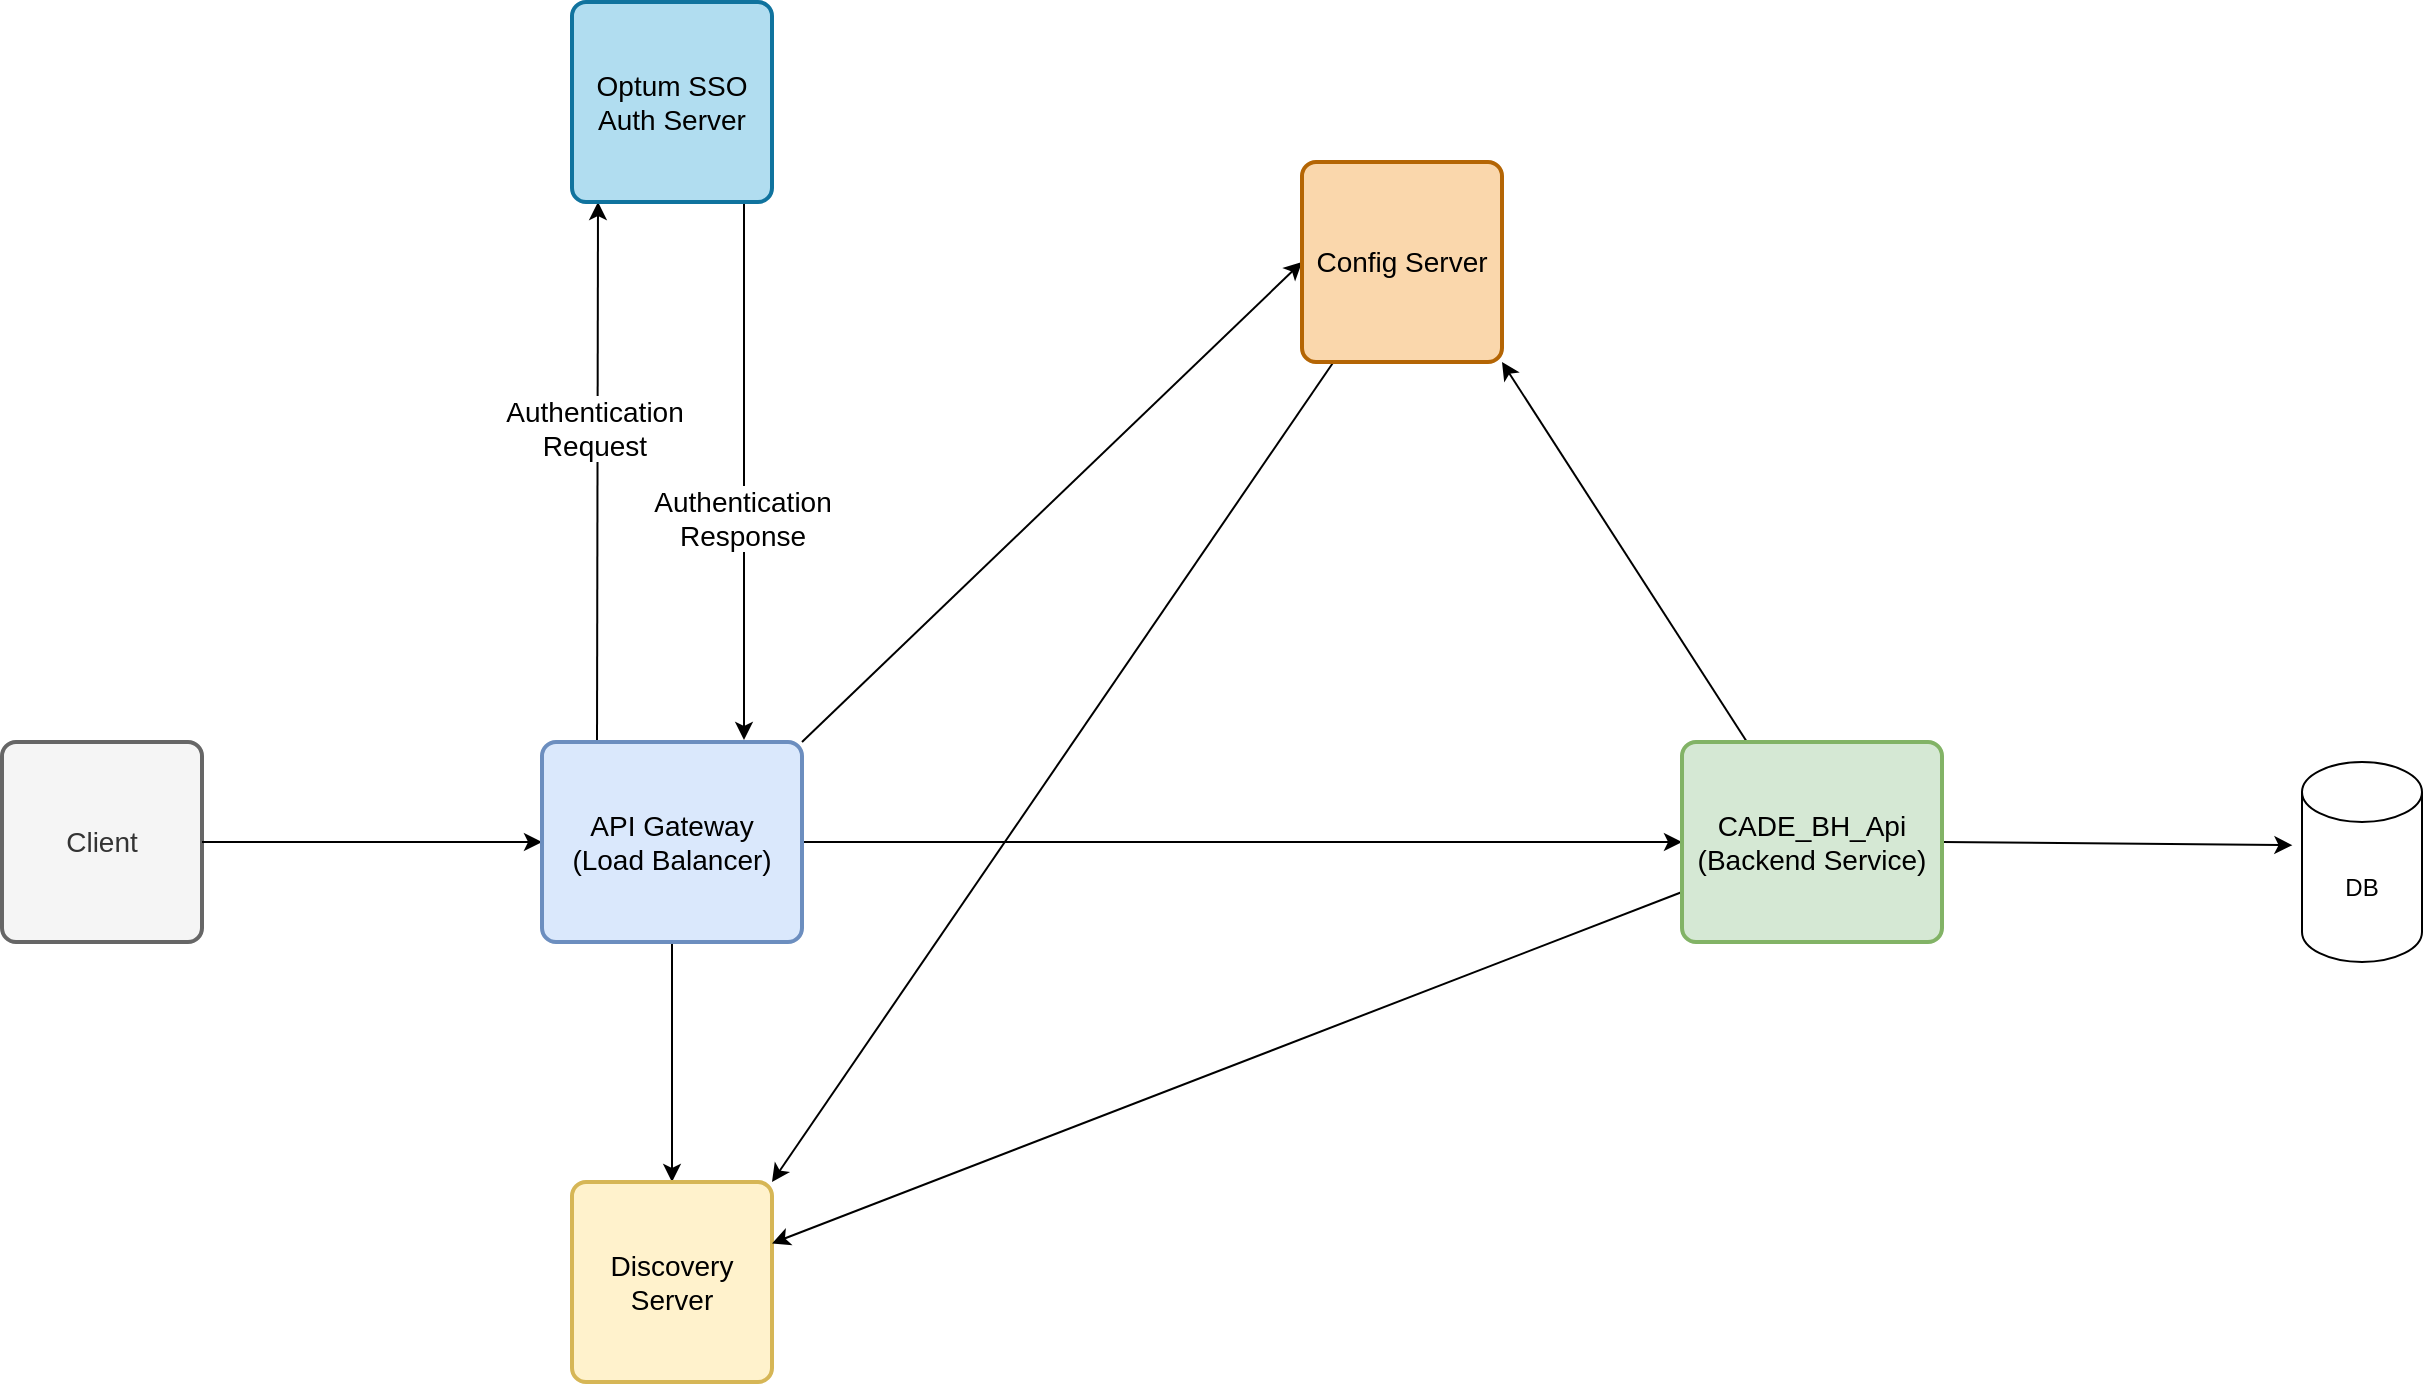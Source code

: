 <mxfile version="20.8.5" type="github">
  <diagram id="coNlutR0dNUi-2ot5q4t" name="Page-1">
    <mxGraphModel dx="1720" dy="1832" grid="1" gridSize="10" guides="1" tooltips="1" connect="1" arrows="1" fold="1" page="1" pageScale="1" pageWidth="850" pageHeight="1100" math="0" shadow="0">
      <root>
        <mxCell id="0" />
        <mxCell id="1" parent="0" />
        <mxCell id="_L3PoctCvsZCvmZVb6Lw-1" value="&lt;font style=&quot;font-size: 14px;&quot;&gt;Client&lt;br&gt;&lt;/font&gt;" style="rounded=1;whiteSpace=wrap;html=1;absoluteArcSize=1;arcSize=14;strokeWidth=2;fillColor=#f5f5f5;fontColor=#333333;strokeColor=#666666;" parent="1" vertex="1">
          <mxGeometry x="210" y="230" width="100" height="100" as="geometry" />
        </mxCell>
        <mxCell id="_L3PoctCvsZCvmZVb6Lw-4" value="" style="endArrow=classic;html=1;rounded=0;exitX=1;exitY=0.5;exitDx=0;exitDy=0;entryX=0;entryY=0.5;entryDx=0;entryDy=0;" parent="1" source="_L3PoctCvsZCvmZVb6Lw-1" target="_L3PoctCvsZCvmZVb6Lw-5" edge="1">
          <mxGeometry width="50" height="50" relative="1" as="geometry">
            <mxPoint x="470" y="390" as="sourcePoint" />
            <mxPoint x="520" y="340" as="targetPoint" />
          </mxGeometry>
        </mxCell>
        <mxCell id="_L3PoctCvsZCvmZVb6Lw-7" style="edgeStyle=orthogonalEdgeStyle;rounded=0;orthogonalLoop=1;jettySize=auto;html=1;entryX=0.5;entryY=0;entryDx=0;entryDy=0;fontSize=14;" parent="1" source="_L3PoctCvsZCvmZVb6Lw-5" target="_L3PoctCvsZCvmZVb6Lw-6" edge="1">
          <mxGeometry relative="1" as="geometry" />
        </mxCell>
        <mxCell id="zdB63VuStM-wEihZcy6S-3" style="rounded=0;orthogonalLoop=1;jettySize=auto;html=1;entryX=0;entryY=0.5;entryDx=0;entryDy=0;fontSize=14;" parent="1" source="_L3PoctCvsZCvmZVb6Lw-5" target="zdB63VuStM-wEihZcy6S-2" edge="1">
          <mxGeometry relative="1" as="geometry" />
        </mxCell>
        <mxCell id="zdB63VuStM-wEihZcy6S-9" style="edgeStyle=none;rounded=0;orthogonalLoop=1;jettySize=auto;html=1;exitX=0.25;exitY=0;exitDx=0;exitDy=0;entryX=0.25;entryY=1;entryDx=0;entryDy=0;fontSize=14;" parent="1" edge="1">
          <mxGeometry relative="1" as="geometry">
            <mxPoint x="507.5" y="230" as="sourcePoint" />
            <mxPoint x="508" y="-40" as="targetPoint" />
          </mxGeometry>
        </mxCell>
        <mxCell id="zdB63VuStM-wEihZcy6S-11" value="Authentication&lt;br&gt;Request" style="edgeLabel;html=1;align=center;verticalAlign=middle;resizable=0;points=[];fontSize=14;" parent="zdB63VuStM-wEihZcy6S-9" vertex="1" connectable="0">
          <mxGeometry x="0.164" y="2" relative="1" as="geometry">
            <mxPoint as="offset" />
          </mxGeometry>
        </mxCell>
        <mxCell id="zdB63VuStM-wEihZcy6S-19" style="edgeStyle=none;rounded=0;orthogonalLoop=1;jettySize=auto;html=1;exitX=1;exitY=0;exitDx=0;exitDy=0;entryX=0;entryY=0.5;entryDx=0;entryDy=0;fontSize=14;" parent="1" source="_L3PoctCvsZCvmZVb6Lw-5" target="zdB63VuStM-wEihZcy6S-17" edge="1">
          <mxGeometry relative="1" as="geometry" />
        </mxCell>
        <mxCell id="_L3PoctCvsZCvmZVb6Lw-5" value="&lt;font style=&quot;font-size: 14px;&quot;&gt;API Gateway&lt;br&gt;(Load Balancer)&lt;/font&gt;" style="rounded=1;whiteSpace=wrap;html=1;absoluteArcSize=1;arcSize=14;strokeWidth=2;fillColor=#dae8fc;strokeColor=#6c8ebf;" parent="1" vertex="1">
          <mxGeometry x="480" y="230" width="130" height="100" as="geometry" />
        </mxCell>
        <mxCell id="_L3PoctCvsZCvmZVb6Lw-6" value="Discovery Server" style="rounded=1;whiteSpace=wrap;html=1;absoluteArcSize=1;arcSize=14;strokeWidth=2;fontSize=14;fillColor=#fff2cc;strokeColor=#d6b656;" parent="1" vertex="1">
          <mxGeometry x="495" y="450" width="100" height="100" as="geometry" />
        </mxCell>
        <mxCell id="zdB63VuStM-wEihZcy6S-6" style="edgeStyle=none;rounded=0;orthogonalLoop=1;jettySize=auto;html=1;exitX=0;exitY=0.75;exitDx=0;exitDy=0;fontSize=14;" parent="1" source="zdB63VuStM-wEihZcy6S-2" target="_L3PoctCvsZCvmZVb6Lw-6" edge="1">
          <mxGeometry relative="1" as="geometry" />
        </mxCell>
        <mxCell id="zdB63VuStM-wEihZcy6S-14" style="edgeStyle=none;rounded=0;orthogonalLoop=1;jettySize=auto;html=1;exitX=1;exitY=0.5;exitDx=0;exitDy=0;fontSize=14;entryX=-0.08;entryY=0.416;entryDx=0;entryDy=0;entryPerimeter=0;" parent="1" source="zdB63VuStM-wEihZcy6S-2" target="Nizc1t33CUmc2vswGozc-1" edge="1">
          <mxGeometry relative="1" as="geometry">
            <mxPoint x="1360" y="250" as="targetPoint" />
          </mxGeometry>
        </mxCell>
        <mxCell id="zdB63VuStM-wEihZcy6S-21" style="edgeStyle=none;rounded=0;orthogonalLoop=1;jettySize=auto;html=1;exitX=0.25;exitY=0;exitDx=0;exitDy=0;entryX=1;entryY=1;entryDx=0;entryDy=0;fontSize=14;" parent="1" source="zdB63VuStM-wEihZcy6S-2" target="zdB63VuStM-wEihZcy6S-17" edge="1">
          <mxGeometry relative="1" as="geometry" />
        </mxCell>
        <mxCell id="zdB63VuStM-wEihZcy6S-2" value="&lt;span style=&quot;font-size: 14px;&quot;&gt;CADE_BH_Api (Backend Service)&lt;/span&gt;" style="rounded=1;whiteSpace=wrap;html=1;absoluteArcSize=1;arcSize=14;strokeWidth=2;fillColor=#d5e8d4;strokeColor=#82b366;" parent="1" vertex="1">
          <mxGeometry x="1050" y="230" width="130" height="100" as="geometry" />
        </mxCell>
        <mxCell id="zdB63VuStM-wEihZcy6S-10" style="edgeStyle=none;rounded=0;orthogonalLoop=1;jettySize=auto;html=1;entryX=0.5;entryY=0;entryDx=0;entryDy=0;fontSize=14;" parent="1" edge="1">
          <mxGeometry relative="1" as="geometry">
            <mxPoint x="581" y="-41" as="sourcePoint" />
            <mxPoint x="581" y="229" as="targetPoint" />
            <Array as="points">
              <mxPoint x="581" y="89" />
            </Array>
          </mxGeometry>
        </mxCell>
        <mxCell id="zdB63VuStM-wEihZcy6S-12" value="Authentication&lt;br&gt;Response" style="edgeLabel;html=1;align=center;verticalAlign=middle;resizable=0;points=[];fontSize=14;" parent="zdB63VuStM-wEihZcy6S-10" vertex="1" connectable="0">
          <mxGeometry x="0.176" y="-1" relative="1" as="geometry">
            <mxPoint as="offset" />
          </mxGeometry>
        </mxCell>
        <mxCell id="zdB63VuStM-wEihZcy6S-8" value="Optum SSO Auth Server" style="rounded=1;whiteSpace=wrap;html=1;absoluteArcSize=1;arcSize=14;strokeWidth=2;fontSize=14;fillColor=#b1ddf0;strokeColor=#10739e;" parent="1" vertex="1">
          <mxGeometry x="495" y="-140" width="100" height="100" as="geometry" />
        </mxCell>
        <mxCell id="zdB63VuStM-wEihZcy6S-18" style="edgeStyle=none;rounded=0;orthogonalLoop=1;jettySize=auto;html=1;entryX=1;entryY=0;entryDx=0;entryDy=0;fontSize=14;" parent="1" source="zdB63VuStM-wEihZcy6S-17" target="_L3PoctCvsZCvmZVb6Lw-6" edge="1">
          <mxGeometry relative="1" as="geometry" />
        </mxCell>
        <mxCell id="zdB63VuStM-wEihZcy6S-17" value="Config Server" style="rounded=1;whiteSpace=wrap;html=1;absoluteArcSize=1;arcSize=14;strokeWidth=2;fontSize=14;fillColor=#fad7ac;strokeColor=#b46504;" parent="1" vertex="1">
          <mxGeometry x="860" y="-60" width="100" height="100" as="geometry" />
        </mxCell>
        <mxCell id="Nizc1t33CUmc2vswGozc-1" value="DB" style="shape=cylinder3;whiteSpace=wrap;html=1;boundedLbl=1;backgroundOutline=1;size=15;" vertex="1" parent="1">
          <mxGeometry x="1360" y="240" width="60" height="100" as="geometry" />
        </mxCell>
      </root>
    </mxGraphModel>
  </diagram>
</mxfile>
